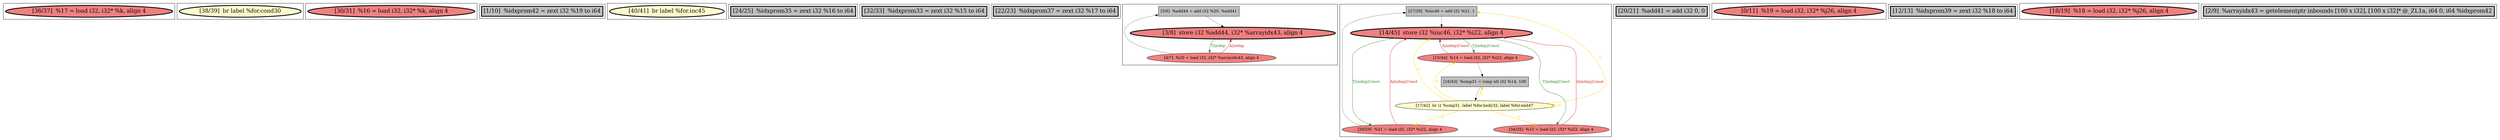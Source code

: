 
digraph G {





subgraph cluster13 {


node1182 [penwidth=3.0,fontsize=20,fillcolor=lightcoral,label="[36/37]  %17 = load i32, i32* %k, align 4",shape=ellipse,style=filled ]



}

subgraph cluster11 {


node1174 [penwidth=3.0,fontsize=20,fillcolor=lemonchiffon,label="[38/39]  br label %for.cond30",shape=ellipse,style=filled ]



}

subgraph cluster10 {


node1173 [penwidth=3.0,fontsize=20,fillcolor=lightcoral,label="[30/31]  %16 = load i32, i32* %k, align 4",shape=ellipse,style=filled ]



}

subgraph cluster9 {


node1172 [penwidth=3.0,fontsize=20,fillcolor=grey,label="[1/10]  %idxprom42 = zext i32 %19 to i64",shape=rectangle,style=filled ]



}

subgraph cluster8 {


node1171 [penwidth=3.0,fontsize=20,fillcolor=lemonchiffon,label="[40/41]  br label %for.inc45",shape=ellipse,style=filled ]



}

subgraph cluster7 {


node1170 [penwidth=3.0,fontsize=20,fillcolor=grey,label="[24/25]  %idxprom35 = zext i32 %16 to i64",shape=rectangle,style=filled ]



}

subgraph cluster14 {


node1183 [penwidth=3.0,fontsize=20,fillcolor=grey,label="[32/33]  %idxprom33 = zext i32 %15 to i64",shape=rectangle,style=filled ]



}

subgraph cluster6 {


node1169 [penwidth=3.0,fontsize=20,fillcolor=grey,label="[22/23]  %idxprom37 = zext i32 %17 to i64",shape=rectangle,style=filled ]



}

subgraph cluster0 {


node1163 [fillcolor=grey,label="[5/6]  %add44 = add i32 %20, %add41",shape=rectangle,style=filled ]
node1161 [fillcolor=lightcoral,label="[4/7]  %20 = load i32, i32* %arrayidx43, align 4",shape=ellipse,style=filled ]
node1162 [penwidth=3.0,fontsize=20,fillcolor=lightcoral,label="[3/8]  store i32 %add44, i32* %arrayidx43, align 4",shape=ellipse,style=filled ]

node1161->node1163 [style=solid,color=black,label="",penwidth=0.5,fontcolor=black ]
node1161->node1162 [style=solid,color=firebrick3,label="A|indep",penwidth=1.0,fontcolor=firebrick3 ]
node1163->node1162 [style=solid,color=black,label="",penwidth=0.5,fontcolor=black ]
node1162->node1161 [style=solid,color=forestgreen,label="T|indep",penwidth=1.0,fontcolor=forestgreen ]


}

subgraph cluster12 {


node1181 [fillcolor=grey,label="[27/28]  %inc46 = add i32 %21, 1",shape=rectangle,style=filled ]
node1176 [fillcolor=lemonchiffon,label="[17/42]  br i1 %cmp31, label %for.body32, label %for.end47",shape=ellipse,style=filled ]
node1177 [fillcolor=grey,label="[16/43]  %cmp31 = icmp ult i32 %14, 100",shape=rectangle,style=filled ]
node1175 [penwidth=3.0,fontsize=20,fillcolor=lightcoral,label="[14/45]  store i32 %inc46, i32* %i22, align 4",shape=ellipse,style=filled ]
node1178 [fillcolor=lightcoral,label="[34/35]  %15 = load i32, i32* %i22, align 4",shape=ellipse,style=filled ]
node1179 [fillcolor=lightcoral,label="[26/29]  %21 = load i32, i32* %i22, align 4",shape=ellipse,style=filled ]
node1180 [fillcolor=lightcoral,label="[15/44]  %14 = load i32, i32* %i22, align 4",shape=ellipse,style=filled ]

node1176->node1177 [style=solid,color=gold,label="C",penwidth=1.0,fontcolor=gold ]
node1176->node1175 [style=solid,color=gold,label="C",penwidth=1.0,fontcolor=gold ]
node1176->node1180 [style=solid,color=gold,label="C",penwidth=1.0,fontcolor=gold ]
node1180->node1177 [style=solid,color=black,label="",penwidth=0.5,fontcolor=black ]
node1181->node1175 [style=solid,color=black,label="",penwidth=0.5,fontcolor=black ]
node1175->node1179 [style=solid,color=forestgreen,label="T|indep|Const",penwidth=1.0,fontcolor=forestgreen ]
node1179->node1175 [style=solid,color=firebrick3,label="A|indep|Const",penwidth=1.0,fontcolor=firebrick3 ]
node1180->node1175 [style=solid,color=firebrick3,label="A|indep|Const",penwidth=1.0,fontcolor=firebrick3 ]
node1178->node1175 [style=solid,color=firebrick3,label="A|indep|Const",penwidth=1.0,fontcolor=firebrick3 ]
node1175->node1180 [style=solid,color=forestgreen,label="T|indep|Const",penwidth=1.0,fontcolor=forestgreen ]
node1177->node1176 [style=solid,color=black,label="",penwidth=0.5,fontcolor=black ]
node1176->node1179 [style=solid,color=gold,label="C",penwidth=1.0,fontcolor=gold ]
node1176->node1181 [style=solid,color=gold,label="C",penwidth=1.0,fontcolor=gold ]
node1179->node1181 [style=solid,color=black,label="",penwidth=0.5,fontcolor=black ]
node1176->node1178 [style=solid,color=gold,label="C",penwidth=1.0,fontcolor=gold ]
node1175->node1178 [style=solid,color=forestgreen,label="T|indep|Const",penwidth=1.0,fontcolor=forestgreen ]
node1176->node1176 [style=solid,color=gold,label="C",penwidth=1.0,fontcolor=gold ]


}

subgraph cluster5 {


node1168 [penwidth=3.0,fontsize=20,fillcolor=grey,label="[20/21]  %add41 = add i32 0, 0",shape=rectangle,style=filled ]



}

subgraph cluster1 {


node1164 [penwidth=3.0,fontsize=20,fillcolor=lightcoral,label="[0/11]  %19 = load i32, i32* %j26, align 4",shape=ellipse,style=filled ]



}

subgraph cluster2 {


node1165 [penwidth=3.0,fontsize=20,fillcolor=grey,label="[12/13]  %idxprom39 = zext i32 %18 to i64",shape=rectangle,style=filled ]



}

subgraph cluster3 {


node1166 [penwidth=3.0,fontsize=20,fillcolor=lightcoral,label="[18/19]  %18 = load i32, i32* %j26, align 4",shape=ellipse,style=filled ]



}

subgraph cluster4 {


node1167 [penwidth=3.0,fontsize=20,fillcolor=grey,label="[2/9]  %arrayidx43 = getelementptr inbounds [100 x i32], [100 x i32]* @_ZL1a, i64 0, i64 %idxprom42",shape=rectangle,style=filled ]



}

}
